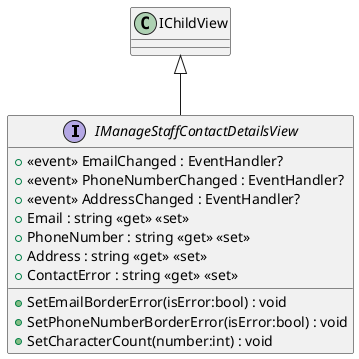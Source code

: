 @startuml
interface IManageStaffContactDetailsView {
    +  <<event>> EmailChanged : EventHandler? 
    +  <<event>> PhoneNumberChanged : EventHandler? 
    +  <<event>> AddressChanged : EventHandler? 
    + Email : string <<get>> <<set>>
    + PhoneNumber : string <<get>> <<set>>
    + Address : string <<get>> <<set>>
    + ContactError : string <<get>> <<set>>
    + SetEmailBorderError(isError:bool) : void
    + SetPhoneNumberBorderError(isError:bool) : void
    + SetCharacterCount(number:int) : void
}
IChildView <|-- IManageStaffContactDetailsView
@enduml
